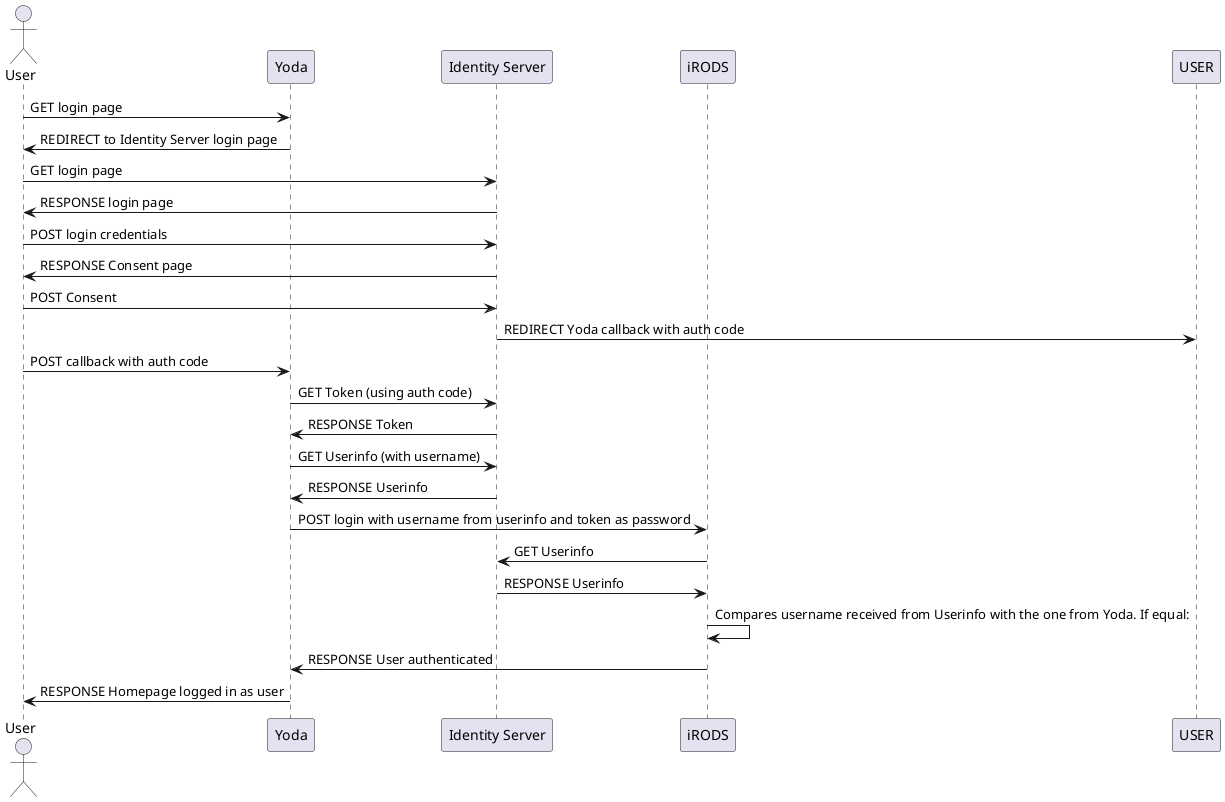 @startuml
actor User
participant Yoda
participant "Identity Server" as IS
participant "iRODS" as rods

User->Yoda: GET login page
Yoda->User: REDIRECT to Identity Server login page
User->IS: GET login page
IS->User: RESPONSE login page
User->IS: POST login credentials
IS->User: RESPONSE Consent page
User->IS: POST Consent
IS->USER: REDIRECT Yoda callback with auth code
User->Yoda: POST callback with auth code
Yoda->IS: GET Token (using auth code)
IS->Yoda: RESPONSE Token
Yoda->IS: GET Userinfo (with username)
IS->Yoda: RESPONSE Userinfo
Yoda->rods: POST login with username from userinfo and token as password
rods->IS: GET Userinfo
IS->rods: RESPONSE Userinfo
rods->rods: Compares username received from Userinfo with the one from Yoda. If equal:
rods->Yoda: RESPONSE User authenticated
Yoda->User: RESPONSE Homepage logged in as user
@enduml
